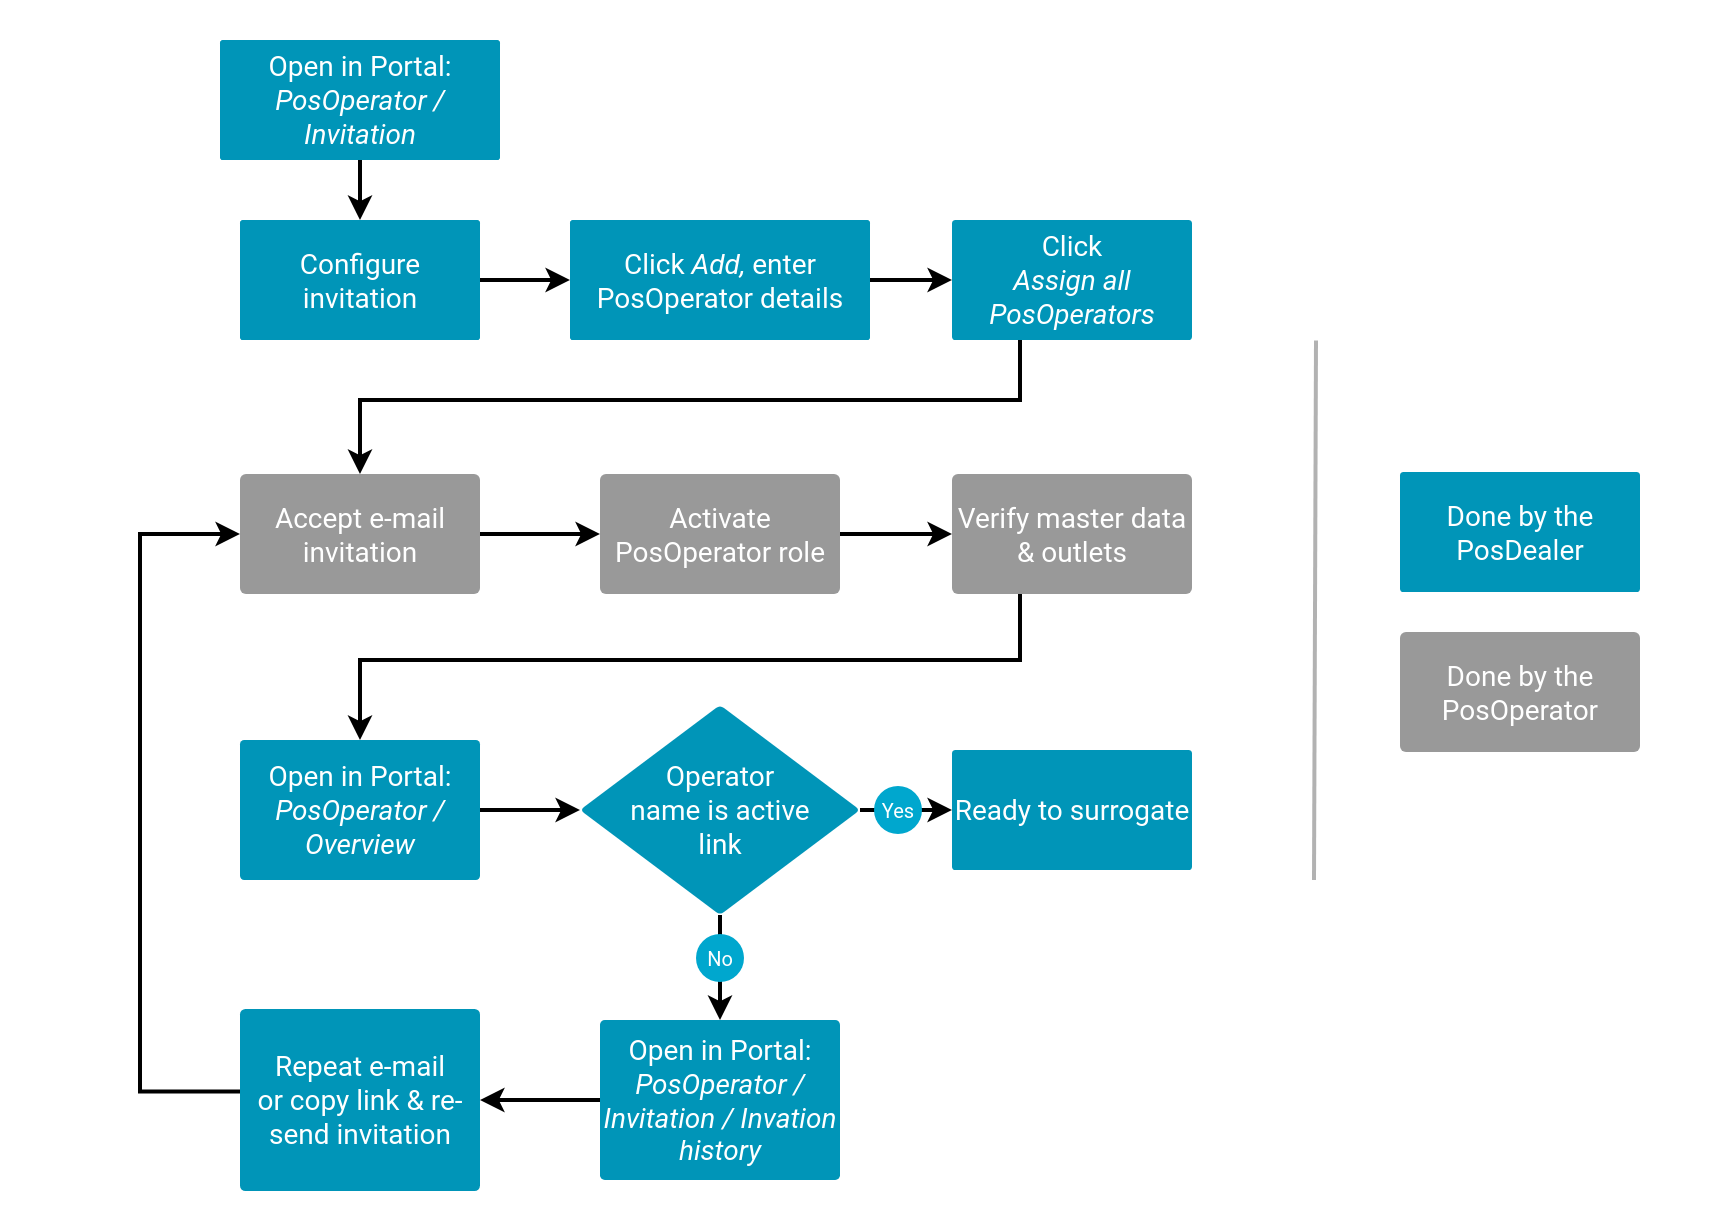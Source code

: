 <mxfile version="18.0.6" type="device"><diagram id="C5RBs43oDa-KdzZeNtuy" name="Page-1"><mxGraphModel dx="2185" dy="612" grid="1" gridSize="10" guides="1" tooltips="1" connect="1" arrows="1" fold="1" page="1" pageScale="1" pageWidth="1169" pageHeight="827" math="0" shadow="0"><root><mxCell id="WIyWlLk6GJQsqaUBKTNV-0"/><mxCell id="WIyWlLk6GJQsqaUBKTNV-1" parent="WIyWlLk6GJQsqaUBKTNV-0"/><mxCell id="gjwJcGeJe08G-OfLPSlC-13" value="" style="rounded=0;whiteSpace=wrap;html=1;strokeColor=none;" parent="WIyWlLk6GJQsqaUBKTNV-1" vertex="1"><mxGeometry x="-1120" width="860" height="610" as="geometry"/></mxCell><mxCell id="7qg1CN8xxovj4dKArf5S-8" style="edgeStyle=orthogonalEdgeStyle;rounded=0;orthogonalLoop=1;jettySize=auto;html=1;exitX=0.5;exitY=1;exitDx=0;exitDy=0;strokeWidth=2;" edge="1" parent="WIyWlLk6GJQsqaUBKTNV-1" source="Mn3AqxcqX_a29lvz7Gvl-3" target="7qg1CN8xxovj4dKArf5S-0"><mxGeometry relative="1" as="geometry"/></mxCell><mxCell id="Mn3AqxcqX_a29lvz7Gvl-3" value="&lt;font style=&quot;font-size: 14px;&quot;&gt;Open in Portal:&lt;br&gt;&lt;i&gt;PosOperator / Invitation&lt;/i&gt;&lt;/font&gt;" style="whiteSpace=wrap;html=1;rounded=1;fontFamily=Roboto;fontSize=15;fontColor=#FFFFFF;strokeColor=none;fillColor=#0095B8;strokeWidth=2;arcSize=3;imageHeight=24;" parent="WIyWlLk6GJQsqaUBKTNV-1" vertex="1"><mxGeometry x="-1010" y="20" width="140" height="60" as="geometry"/></mxCell><mxCell id="7qg1CN8xxovj4dKArf5S-10" value="" style="edgeStyle=orthogonalEdgeStyle;rounded=0;orthogonalLoop=1;jettySize=auto;html=1;strokeWidth=2;" edge="1" parent="WIyWlLk6GJQsqaUBKTNV-1" source="Mn3AqxcqX_a29lvz7Gvl-19" target="Mn3AqxcqX_a29lvz7Gvl-25"><mxGeometry relative="1" as="geometry"/></mxCell><mxCell id="Mn3AqxcqX_a29lvz7Gvl-19" value="Add PosOperators (manually or via CSV)" style="whiteSpace=wrap;html=1;rounded=1;fontFamily=Roboto;fontSize=15;fontColor=#FFFFFF;strokeColor=none;fillColor=#0095B8;strokeWidth=2;arcSize=3;" parent="WIyWlLk6GJQsqaUBKTNV-1" vertex="1"><mxGeometry x="-835" y="110" width="150" height="60" as="geometry"/></mxCell><mxCell id="7qg1CN8xxovj4dKArf5S-11" style="edgeStyle=orthogonalEdgeStyle;rounded=0;orthogonalLoop=1;jettySize=auto;html=1;strokeWidth=2;" edge="1" parent="WIyWlLk6GJQsqaUBKTNV-1" source="Mn3AqxcqX_a29lvz7Gvl-25" target="Mn3AqxcqX_a29lvz7Gvl-38"><mxGeometry relative="1" as="geometry"><Array as="points"><mxPoint x="-610" y="200"/><mxPoint x="-940" y="200"/></Array></mxGeometry></mxCell><mxCell id="Mn3AqxcqX_a29lvz7Gvl-25" value="Click&lt;br style=&quot;font-size: 14px;&quot;&gt;&lt;i style=&quot;font-size: 14px;&quot;&gt;Assign all PosOperators&lt;/i&gt;" style="whiteSpace=wrap;html=1;rounded=1;fontFamily=Roboto;fontSize=14;fontColor=#FFFFFF;strokeColor=none;fillColor=#0095B8;strokeWidth=2;arcSize=3;" parent="WIyWlLk6GJQsqaUBKTNV-1" vertex="1"><mxGeometry x="-644" y="110" width="120" height="60" as="geometry"/></mxCell><mxCell id="7qg1CN8xxovj4dKArf5S-12" value="" style="edgeStyle=orthogonalEdgeStyle;rounded=0;orthogonalLoop=1;jettySize=auto;html=1;strokeWidth=2;" edge="1" parent="WIyWlLk6GJQsqaUBKTNV-1" source="Mn3AqxcqX_a29lvz7Gvl-38" target="Mn3AqxcqX_a29lvz7Gvl-50"><mxGeometry relative="1" as="geometry"/></mxCell><mxCell id="Mn3AqxcqX_a29lvz7Gvl-38" value="&lt;span style=&quot;font-weight: normal; font-size: 14px;&quot;&gt;Accept e-mail invitation&lt;/span&gt;" style="whiteSpace=wrap;html=1;rounded=1;fontFamily=Roboto;fontSize=14;fontColor=#FFFFFF;fontStyle=1;strokeColor=none;strokeWidth=2;arcSize=5;fillColor=#999999;" parent="WIyWlLk6GJQsqaUBKTNV-1" vertex="1"><mxGeometry x="-1000" y="237" width="120" height="60" as="geometry"/></mxCell><mxCell id="7qg1CN8xxovj4dKArf5S-13" value="" style="edgeStyle=orthogonalEdgeStyle;rounded=0;orthogonalLoop=1;jettySize=auto;html=1;strokeWidth=2;" edge="1" parent="WIyWlLk6GJQsqaUBKTNV-1" source="Mn3AqxcqX_a29lvz7Gvl-50" target="Mn3AqxcqX_a29lvz7Gvl-42"><mxGeometry relative="1" as="geometry"/></mxCell><mxCell id="Mn3AqxcqX_a29lvz7Gvl-50" value="&lt;span style=&quot;font-weight: normal; font-size: 14px;&quot;&gt;Activate PosOperator role&lt;/span&gt;" style="whiteSpace=wrap;html=1;rounded=1;fontFamily=Roboto;fontSize=14;fontColor=#FFFFFF;fontStyle=1;strokeColor=none;strokeWidth=2;fillColor=#999999;arcSize=5;" parent="WIyWlLk6GJQsqaUBKTNV-1" vertex="1"><mxGeometry x="-820" y="237" width="120" height="60" as="geometry"/></mxCell><mxCell id="7qg1CN8xxovj4dKArf5S-14" style="edgeStyle=orthogonalEdgeStyle;rounded=0;orthogonalLoop=1;jettySize=auto;html=1;strokeWidth=2;" edge="1" parent="WIyWlLk6GJQsqaUBKTNV-1" source="Mn3AqxcqX_a29lvz7Gvl-42" target="6LHrAhnlgpX4cAhg_Edv-6"><mxGeometry relative="1" as="geometry"><Array as="points"><mxPoint x="-610" y="330"/><mxPoint x="-940" y="330"/></Array></mxGeometry></mxCell><mxCell id="Mn3AqxcqX_a29lvz7Gvl-42" value="&lt;span style=&quot;font-weight: normal; font-size: 14px;&quot;&gt;Verify master data &amp;amp; outlets&lt;/span&gt;" style="whiteSpace=wrap;html=1;rounded=1;fontFamily=Roboto;fontSize=14;fontColor=#FFFFFF;fontStyle=1;strokeColor=none;strokeWidth=2;fillColor=#999999;arcSize=5;" parent="WIyWlLk6GJQsqaUBKTNV-1" vertex="1"><mxGeometry x="-644" y="237" width="120" height="60" as="geometry"/></mxCell><mxCell id="7qg1CN8xxovj4dKArf5S-16" value="" style="edgeStyle=orthogonalEdgeStyle;rounded=0;orthogonalLoop=1;jettySize=auto;html=1;fontFamily=Roboto;fontSource=https%3A%2F%2Ffonts.googleapis.com%2Fcss%3Ffamily%3DRoboto;fontSize=10;fontColor=#FFFFFF;strokeWidth=2;" edge="1" parent="WIyWlLk6GJQsqaUBKTNV-1" source="6LHrAhnlgpX4cAhg_Edv-5" target="7qg1CN8xxovj4dKArf5S-5"><mxGeometry relative="1" as="geometry"/></mxCell><mxCell id="7qg1CN8xxovj4dKArf5S-18" value="" style="edgeStyle=orthogonalEdgeStyle;rounded=0;orthogonalLoop=1;jettySize=auto;html=1;fontFamily=Roboto;fontSource=https%3A%2F%2Ffonts.googleapis.com%2Fcss%3Ffamily%3DRoboto;fontSize=10;fontColor=#FFFFFF;strokeWidth=2;" edge="1" parent="WIyWlLk6GJQsqaUBKTNV-1" source="6LHrAhnlgpX4cAhg_Edv-5" target="7qg1CN8xxovj4dKArf5S-3"><mxGeometry relative="1" as="geometry"/></mxCell><mxCell id="6LHrAhnlgpX4cAhg_Edv-5" value="&lt;font style=&quot;font-size: 14px;&quot;&gt;Operator &lt;br style=&quot;font-size: 14px;&quot;&gt;name is active &lt;br style=&quot;font-size: 14px;&quot;&gt;link&lt;/font&gt;" style="rhombus;whiteSpace=wrap;html=1;rounded=1;fontFamily=Roboto;fontSize=14;fontColor=#FFFFFF;strokeColor=none;fillColor=#0095B8;strokeWidth=2;arcSize=5;" parent="WIyWlLk6GJQsqaUBKTNV-1" vertex="1"><mxGeometry x="-830" y="352.5" width="140" height="105" as="geometry"/></mxCell><mxCell id="7qg1CN8xxovj4dKArf5S-19" value="" style="edgeStyle=orthogonalEdgeStyle;rounded=0;orthogonalLoop=1;jettySize=auto;html=1;fontFamily=Roboto;fontSource=https%3A%2F%2Ffonts.googleapis.com%2Fcss%3Ffamily%3DRoboto;fontSize=10;fontColor=#FFFFFF;strokeWidth=2;" edge="1" parent="WIyWlLk6GJQsqaUBKTNV-1" source="6LHrAhnlgpX4cAhg_Edv-6" target="6LHrAhnlgpX4cAhg_Edv-5"><mxGeometry relative="1" as="geometry"/></mxCell><mxCell id="6LHrAhnlgpX4cAhg_Edv-6" value="Open in Portal:&lt;br style=&quot;font-size: 14px;&quot;&gt;&lt;i style=&quot;font-size: 14px;&quot;&gt;PosOperator / Overview&lt;/i&gt;" style="whiteSpace=wrap;html=1;rounded=1;fontFamily=Roboto;fontSize=14;fontColor=#FFFFFF;strokeColor=none;fillColor=#0095B8;strokeWidth=2;arcSize=3;" parent="WIyWlLk6GJQsqaUBKTNV-1" vertex="1"><mxGeometry x="-1000" y="370" width="120" height="70" as="geometry"/></mxCell><mxCell id="7qg1CN8xxovj4dKArf5S-9" value="" style="edgeStyle=orthogonalEdgeStyle;rounded=0;orthogonalLoop=1;jettySize=auto;html=1;strokeWidth=2;" edge="1" parent="WIyWlLk6GJQsqaUBKTNV-1" source="7qg1CN8xxovj4dKArf5S-0" target="Mn3AqxcqX_a29lvz7Gvl-19"><mxGeometry relative="1" as="geometry"/></mxCell><mxCell id="7qg1CN8xxovj4dKArf5S-0" value="Configure invitation" style="whiteSpace=wrap;html=1;rounded=1;fontFamily=Roboto;fontSize=15;fontColor=#FFFFFF;strokeColor=none;fillColor=#0095B8;strokeWidth=2;arcSize=3;" vertex="1" parent="WIyWlLk6GJQsqaUBKTNV-1"><mxGeometry x="-1000" y="110" width="120" height="60" as="geometry"/></mxCell><mxCell id="7qg1CN8xxovj4dKArf5S-1" value="&lt;font data-font-src=&quot;https://fonts.googleapis.com/css?family=Roboto&quot; style=&quot;font-size: 10px;&quot;&gt;Yes&lt;/font&gt;" style="ellipse;whiteSpace=wrap;html=1;aspect=fixed;rounded=0;fontFamily=Roboto;fontSource=https%3A%2F%2Ffonts.googleapis.com%2Fcss%3Ffamily%3DRoboto;fillColor=#00A7CE;strokeColor=none;fontColor=#FFFFFF;fontSize=10;" vertex="1" parent="WIyWlLk6GJQsqaUBKTNV-1"><mxGeometry x="-683" y="393" width="24" height="24" as="geometry"/></mxCell><mxCell id="7qg1CN8xxovj4dKArf5S-2" value="No" style="ellipse;whiteSpace=wrap;html=1;aspect=fixed;rounded=0;fontFamily=Roboto;fontSource=https%3A%2F%2Ffonts.googleapis.com%2Fcss%3Ffamily%3DRoboto;fillColor=#00A7CE;strokeColor=none;fontColor=#FFFFFF;fontSize=10;" vertex="1" parent="WIyWlLk6GJQsqaUBKTNV-1"><mxGeometry x="-772" y="467" width="24" height="24" as="geometry"/></mxCell><mxCell id="7qg1CN8xxovj4dKArf5S-3" value="Ready to surrogate" style="whiteSpace=wrap;html=1;fontSize=14;fontFamily=Roboto;fillColor=#0095B8;strokeColor=none;fontColor=#FFFFFF;rounded=1;strokeWidth=2;arcSize=3;" vertex="1" parent="WIyWlLk6GJQsqaUBKTNV-1"><mxGeometry x="-644" y="375" width="120" height="60" as="geometry"/></mxCell><mxCell id="7qg1CN8xxovj4dKArf5S-20" value="" style="edgeStyle=orthogonalEdgeStyle;rounded=0;orthogonalLoop=1;jettySize=auto;html=1;fontFamily=Roboto;fontSource=https%3A%2F%2Ffonts.googleapis.com%2Fcss%3Ffamily%3DRoboto;fontSize=10;fontColor=#FFFFFF;strokeWidth=2;" edge="1" parent="WIyWlLk6GJQsqaUBKTNV-1" source="7qg1CN8xxovj4dKArf5S-5" target="7qg1CN8xxovj4dKArf5S-6"><mxGeometry relative="1" as="geometry"/></mxCell><mxCell id="7qg1CN8xxovj4dKArf5S-5" value="Open in Portal:&lt;br style=&quot;font-size: 14px;&quot;&gt;&lt;i style=&quot;font-size: 14px;&quot;&gt;PosOperator / Invitation / Invation history&lt;/i&gt;" style="whiteSpace=wrap;html=1;rounded=1;fontFamily=Roboto;fontSize=14;fontColor=#FFFFFF;strokeColor=none;fillColor=#0095B8;strokeWidth=2;arcSize=3;" vertex="1" parent="WIyWlLk6GJQsqaUBKTNV-1"><mxGeometry x="-820" y="510" width="120" height="80" as="geometry"/></mxCell><mxCell id="7qg1CN8xxovj4dKArf5S-24" style="edgeStyle=orthogonalEdgeStyle;rounded=0;orthogonalLoop=1;jettySize=auto;html=1;fontFamily=Roboto;fontSource=https%3A%2F%2Ffonts.googleapis.com%2Fcss%3Ffamily%3DRoboto;fontSize=13;fontColor=#FFFFFF;strokeWidth=2;" edge="1" parent="WIyWlLk6GJQsqaUBKTNV-1" source="7qg1CN8xxovj4dKArf5S-6" target="Mn3AqxcqX_a29lvz7Gvl-38"><mxGeometry relative="1" as="geometry"><Array as="points"><mxPoint x="-1050" y="545.75"/><mxPoint x="-1050" y="267"/></Array></mxGeometry></mxCell><mxCell id="7qg1CN8xxovj4dKArf5S-6" value="Repeat e-mail&lt;br style=&quot;font-size: 14px;&quot;&gt;or copy link &amp;amp; re-send invitation" style="whiteSpace=wrap;html=1;rounded=1;fontFamily=Roboto;fontSize=14;fontColor=#FFFFFF;strokeColor=none;fillColor=#0095B8;strokeWidth=2;arcSize=3;" vertex="1" parent="WIyWlLk6GJQsqaUBKTNV-1"><mxGeometry x="-1000" y="504.5" width="120" height="91" as="geometry"/></mxCell><mxCell id="7qg1CN8xxovj4dKArf5S-21" value="Done by the PosDealer" style="whiteSpace=wrap;html=1;fontSize=14;fontFamily=Roboto;fillColor=#0095B8;strokeColor=none;fontColor=#FFFFFF;rounded=1;strokeWidth=2;arcSize=3;" vertex="1" parent="WIyWlLk6GJQsqaUBKTNV-1"><mxGeometry x="-420" y="236" width="120" height="60" as="geometry"/></mxCell><mxCell id="7qg1CN8xxovj4dKArf5S-23" value="&lt;span style=&quot;font-weight: normal; font-size: 14px;&quot;&gt;Done by the PosOperator&lt;/span&gt;" style="whiteSpace=wrap;html=1;rounded=1;fontFamily=Roboto;fontSize=14;fontColor=#FFFFFF;fontStyle=1;strokeColor=none;strokeWidth=2;fillColor=#999999;arcSize=5;" vertex="1" parent="WIyWlLk6GJQsqaUBKTNV-1"><mxGeometry x="-420" y="316" width="120" height="60" as="geometry"/></mxCell><mxCell id="7qg1CN8xxovj4dKArf5S-25" value="" style="endArrow=none;html=1;rounded=0;fontFamily=Roboto;fontSource=https%3A%2F%2Ffonts.googleapis.com%2Fcss%3Ffamily%3DRoboto;fontSize=13;fontColor=#FFFFFF;strokeWidth=2;textOpacity=50;opacity=30;" edge="1" parent="WIyWlLk6GJQsqaUBKTNV-1"><mxGeometry width="50" height="50" relative="1" as="geometry"><mxPoint x="-463" y="440" as="sourcePoint"/><mxPoint x="-462" y="170.25" as="targetPoint"/></mxGeometry></mxCell><mxCell id="7qg1CN8xxovj4dKArf5S-26" value="&lt;font style=&quot;font-size: 14px;&quot;&gt;Open in Portal:&lt;br style=&quot;font-size: 14px;&quot;&gt;&lt;i style=&quot;font-size: 14px;&quot;&gt;PosOperator / Invitation&lt;/i&gt;&lt;/font&gt;" style="whiteSpace=wrap;html=1;rounded=1;fontFamily=Roboto;fontSize=14;fontColor=#FFFFFF;strokeColor=none;fillColor=#0095B8;strokeWidth=2;arcSize=3;imageHeight=24;" vertex="1" parent="WIyWlLk6GJQsqaUBKTNV-1"><mxGeometry x="-1010" y="20" width="140" height="60" as="geometry"/></mxCell><mxCell id="7qg1CN8xxovj4dKArf5S-27" value="Configure invitation" style="whiteSpace=wrap;html=1;rounded=1;fontFamily=Roboto;fontSize=14;fontColor=#FFFFFF;strokeColor=none;fillColor=#0095B8;strokeWidth=2;arcSize=3;" vertex="1" parent="WIyWlLk6GJQsqaUBKTNV-1"><mxGeometry x="-1000" y="110" width="120" height="60" as="geometry"/></mxCell><mxCell id="7qg1CN8xxovj4dKArf5S-28" value="Click &lt;i&gt;Add,&lt;/i&gt;&amp;nbsp;enter PosOperator details" style="whiteSpace=wrap;html=1;rounded=1;fontFamily=Roboto;fontSize=14;fontColor=#FFFFFF;strokeColor=none;fillColor=#0095B8;strokeWidth=2;arcSize=3;" vertex="1" parent="WIyWlLk6GJQsqaUBKTNV-1"><mxGeometry x="-835" y="110" width="150" height="60" as="geometry"/></mxCell></root></mxGraphModel></diagram></mxfile>